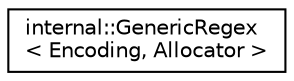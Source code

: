 digraph "Graphical Class Hierarchy"
{
 // LATEX_PDF_SIZE
  edge [fontname="Helvetica",fontsize="10",labelfontname="Helvetica",labelfontsize="10"];
  node [fontname="Helvetica",fontsize="10",shape=record];
  rankdir="LR";
  Node0 [label="internal::GenericRegex\l\< Encoding, Allocator \>",height=0.2,width=0.4,color="black", fillcolor="white", style="filled",URL="$classinternal_1_1_generic_regex.html",tooltip="Regular expression engine with subset of ECMAscript grammar."];
}
